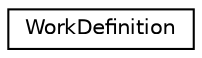 digraph "Graphical Class Hierarchy"
{
 // LATEX_PDF_SIZE
  edge [fontname="Helvetica",fontsize="10",labelfontname="Helvetica",labelfontsize="10"];
  node [fontname="Helvetica",fontsize="10",shape=record];
  rankdir="LR";
  Node0 [label="WorkDefinition",height=0.2,width=0.4,color="black", fillcolor="white", style="filled",URL="$class_work_definition.html",tooltip=" "];
}

